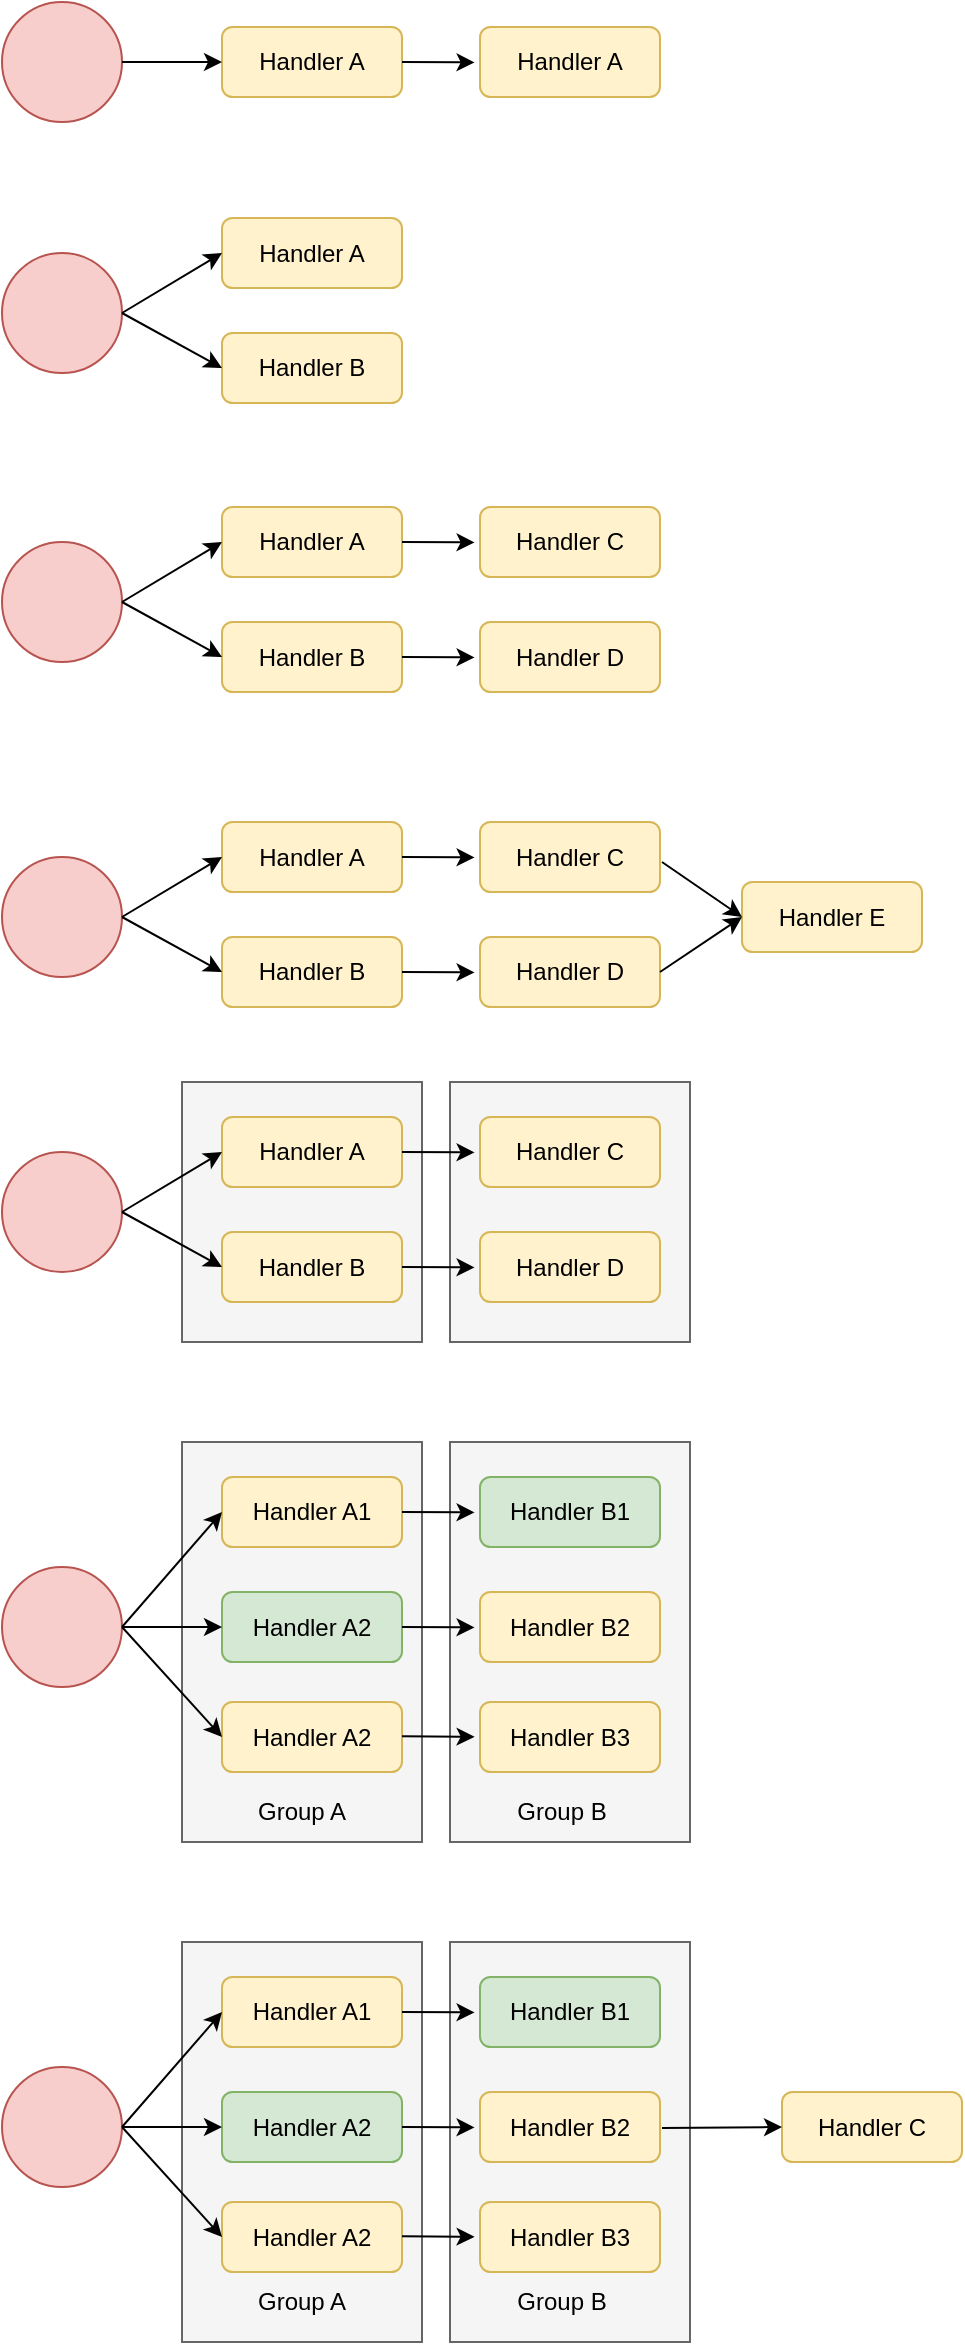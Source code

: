<mxfile version="20.5.3" type="github">
  <diagram id="C5RBs43oDa-KdzZeNtuy" name="Page-1">
    <mxGraphModel dx="981" dy="526" grid="1" gridSize="10" guides="1" tooltips="1" connect="1" arrows="1" fold="1" page="1" pageScale="1" pageWidth="827" pageHeight="1169" math="0" shadow="0">
      <root>
        <mxCell id="WIyWlLk6GJQsqaUBKTNV-0" />
        <mxCell id="WIyWlLk6GJQsqaUBKTNV-1" parent="WIyWlLk6GJQsqaUBKTNV-0" />
        <mxCell id="ee8PxK10upsGAS38Y1EE-46" value="" style="rounded=0;whiteSpace=wrap;html=1;fillColor=#f5f5f5;fontColor=#333333;strokeColor=#666666;" vertex="1" parent="WIyWlLk6GJQsqaUBKTNV-1">
          <mxGeometry x="354" y="970" width="120" height="130" as="geometry" />
        </mxCell>
        <mxCell id="ee8PxK10upsGAS38Y1EE-45" value="" style="rounded=0;whiteSpace=wrap;html=1;fillColor=#f5f5f5;fontColor=#333333;strokeColor=#666666;" vertex="1" parent="WIyWlLk6GJQsqaUBKTNV-1">
          <mxGeometry x="220" y="970" width="120" height="130" as="geometry" />
        </mxCell>
        <mxCell id="ee8PxK10upsGAS38Y1EE-0" value="Handler A" style="rounded=1;whiteSpace=wrap;html=1;fontSize=12;glass=0;strokeWidth=1;shadow=0;fillColor=#fff2cc;strokeColor=#d6b656;" vertex="1" parent="WIyWlLk6GJQsqaUBKTNV-1">
          <mxGeometry x="240" y="442.5" width="90" height="35" as="geometry" />
        </mxCell>
        <mxCell id="ee8PxK10upsGAS38Y1EE-1" value="" style="ellipse;whiteSpace=wrap;html=1;aspect=fixed;fillColor=#f8cecc;strokeColor=#b85450;" vertex="1" parent="WIyWlLk6GJQsqaUBKTNV-1">
          <mxGeometry x="130" y="430" width="60" height="60" as="geometry" />
        </mxCell>
        <mxCell id="ee8PxK10upsGAS38Y1EE-3" value="Handler A" style="rounded=1;whiteSpace=wrap;html=1;fontSize=12;glass=0;strokeWidth=1;shadow=0;fillColor=#fff2cc;strokeColor=#d6b656;" vertex="1" parent="WIyWlLk6GJQsqaUBKTNV-1">
          <mxGeometry x="369" y="442.5" width="90" height="35" as="geometry" />
        </mxCell>
        <mxCell id="ee8PxK10upsGAS38Y1EE-4" value="" style="endArrow=classic;html=1;rounded=0;exitX=1;exitY=0.5;exitDx=0;exitDy=0;" edge="1" parent="WIyWlLk6GJQsqaUBKTNV-1" source="ee8PxK10upsGAS38Y1EE-1" target="ee8PxK10upsGAS38Y1EE-0">
          <mxGeometry width="50" height="50" relative="1" as="geometry">
            <mxPoint x="390" y="617.5" as="sourcePoint" />
            <mxPoint x="440" y="567.5" as="targetPoint" />
          </mxGeometry>
        </mxCell>
        <mxCell id="ee8PxK10upsGAS38Y1EE-5" value="" style="endArrow=classic;html=1;rounded=0;exitX=1;exitY=0.5;exitDx=0;exitDy=0;entryX=-0.03;entryY=0.506;entryDx=0;entryDy=0;entryPerimeter=0;" edge="1" parent="WIyWlLk6GJQsqaUBKTNV-1" source="ee8PxK10upsGAS38Y1EE-0" target="ee8PxK10upsGAS38Y1EE-3">
          <mxGeometry width="50" height="50" relative="1" as="geometry">
            <mxPoint x="200" y="470" as="sourcePoint" />
            <mxPoint x="250" y="470" as="targetPoint" />
          </mxGeometry>
        </mxCell>
        <mxCell id="ee8PxK10upsGAS38Y1EE-6" value="Handler A" style="rounded=1;whiteSpace=wrap;html=1;fontSize=12;glass=0;strokeWidth=1;shadow=0;fillColor=#fff2cc;strokeColor=#d6b656;" vertex="1" parent="WIyWlLk6GJQsqaUBKTNV-1">
          <mxGeometry x="240" y="682.5" width="90" height="35" as="geometry" />
        </mxCell>
        <mxCell id="ee8PxK10upsGAS38Y1EE-7" value="" style="ellipse;whiteSpace=wrap;html=1;aspect=fixed;fillColor=#f8cecc;strokeColor=#b85450;" vertex="1" parent="WIyWlLk6GJQsqaUBKTNV-1">
          <mxGeometry x="130" y="700" width="60" height="60" as="geometry" />
        </mxCell>
        <mxCell id="ee8PxK10upsGAS38Y1EE-8" value="Handler C" style="rounded=1;whiteSpace=wrap;html=1;fontSize=12;glass=0;strokeWidth=1;shadow=0;fillColor=#fff2cc;strokeColor=#d6b656;" vertex="1" parent="WIyWlLk6GJQsqaUBKTNV-1">
          <mxGeometry x="369" y="682.5" width="90" height="35" as="geometry" />
        </mxCell>
        <mxCell id="ee8PxK10upsGAS38Y1EE-9" value="" style="endArrow=classic;html=1;rounded=0;exitX=1;exitY=0.5;exitDx=0;exitDy=0;entryX=0;entryY=0.5;entryDx=0;entryDy=0;" edge="1" parent="WIyWlLk6GJQsqaUBKTNV-1" source="ee8PxK10upsGAS38Y1EE-7" target="ee8PxK10upsGAS38Y1EE-6">
          <mxGeometry width="50" height="50" relative="1" as="geometry">
            <mxPoint x="390" y="857.5" as="sourcePoint" />
            <mxPoint x="440" y="807.5" as="targetPoint" />
          </mxGeometry>
        </mxCell>
        <mxCell id="ee8PxK10upsGAS38Y1EE-10" value="" style="endArrow=classic;html=1;rounded=0;exitX=1;exitY=0.5;exitDx=0;exitDy=0;entryX=-0.03;entryY=0.506;entryDx=0;entryDy=0;entryPerimeter=0;" edge="1" parent="WIyWlLk6GJQsqaUBKTNV-1" source="ee8PxK10upsGAS38Y1EE-6" target="ee8PxK10upsGAS38Y1EE-8">
          <mxGeometry width="50" height="50" relative="1" as="geometry">
            <mxPoint x="200" y="710" as="sourcePoint" />
            <mxPoint x="250" y="710" as="targetPoint" />
          </mxGeometry>
        </mxCell>
        <mxCell id="ee8PxK10upsGAS38Y1EE-11" value="Handler B" style="rounded=1;whiteSpace=wrap;html=1;fontSize=12;glass=0;strokeWidth=1;shadow=0;fillColor=#fff2cc;strokeColor=#d6b656;" vertex="1" parent="WIyWlLk6GJQsqaUBKTNV-1">
          <mxGeometry x="240" y="740" width="90" height="35" as="geometry" />
        </mxCell>
        <mxCell id="ee8PxK10upsGAS38Y1EE-12" value="Handler D" style="rounded=1;whiteSpace=wrap;html=1;fontSize=12;glass=0;strokeWidth=1;shadow=0;fillColor=#fff2cc;strokeColor=#d6b656;" vertex="1" parent="WIyWlLk6GJQsqaUBKTNV-1">
          <mxGeometry x="369" y="740" width="90" height="35" as="geometry" />
        </mxCell>
        <mxCell id="ee8PxK10upsGAS38Y1EE-13" value="" style="endArrow=classic;html=1;rounded=0;exitX=1;exitY=0.5;exitDx=0;exitDy=0;entryX=-0.03;entryY=0.506;entryDx=0;entryDy=0;entryPerimeter=0;" edge="1" parent="WIyWlLk6GJQsqaUBKTNV-1" source="ee8PxK10upsGAS38Y1EE-11" target="ee8PxK10upsGAS38Y1EE-12">
          <mxGeometry width="50" height="50" relative="1" as="geometry">
            <mxPoint x="200" y="767.5" as="sourcePoint" />
            <mxPoint x="250" y="767.5" as="targetPoint" />
          </mxGeometry>
        </mxCell>
        <mxCell id="ee8PxK10upsGAS38Y1EE-14" value="" style="endArrow=classic;html=1;rounded=0;exitX=1;exitY=0.5;exitDx=0;exitDy=0;entryX=0;entryY=0.5;entryDx=0;entryDy=0;" edge="1" parent="WIyWlLk6GJQsqaUBKTNV-1" source="ee8PxK10upsGAS38Y1EE-7" target="ee8PxK10upsGAS38Y1EE-11">
          <mxGeometry width="50" height="50" relative="1" as="geometry">
            <mxPoint x="200" y="740" as="sourcePoint" />
            <mxPoint x="250" y="724.211" as="targetPoint" />
          </mxGeometry>
        </mxCell>
        <mxCell id="ee8PxK10upsGAS38Y1EE-15" value="Handler A" style="rounded=1;whiteSpace=wrap;html=1;fontSize=12;glass=0;strokeWidth=1;shadow=0;fillColor=#fff2cc;strokeColor=#d6b656;" vertex="1" parent="WIyWlLk6GJQsqaUBKTNV-1">
          <mxGeometry x="240" y="840" width="90" height="35" as="geometry" />
        </mxCell>
        <mxCell id="ee8PxK10upsGAS38Y1EE-16" value="" style="ellipse;whiteSpace=wrap;html=1;aspect=fixed;fillColor=#f8cecc;strokeColor=#b85450;" vertex="1" parent="WIyWlLk6GJQsqaUBKTNV-1">
          <mxGeometry x="130" y="857.5" width="60" height="60" as="geometry" />
        </mxCell>
        <mxCell id="ee8PxK10upsGAS38Y1EE-17" value="Handler C" style="rounded=1;whiteSpace=wrap;html=1;fontSize=12;glass=0;strokeWidth=1;shadow=0;fillColor=#fff2cc;strokeColor=#d6b656;" vertex="1" parent="WIyWlLk6GJQsqaUBKTNV-1">
          <mxGeometry x="369" y="840" width="90" height="35" as="geometry" />
        </mxCell>
        <mxCell id="ee8PxK10upsGAS38Y1EE-18" value="" style="endArrow=classic;html=1;rounded=0;exitX=1;exitY=0.5;exitDx=0;exitDy=0;entryX=0;entryY=0.5;entryDx=0;entryDy=0;" edge="1" parent="WIyWlLk6GJQsqaUBKTNV-1" source="ee8PxK10upsGAS38Y1EE-16" target="ee8PxK10upsGAS38Y1EE-15">
          <mxGeometry width="50" height="50" relative="1" as="geometry">
            <mxPoint x="390" y="1015" as="sourcePoint" />
            <mxPoint x="440" y="965" as="targetPoint" />
          </mxGeometry>
        </mxCell>
        <mxCell id="ee8PxK10upsGAS38Y1EE-19" value="" style="endArrow=classic;html=1;rounded=0;exitX=1;exitY=0.5;exitDx=0;exitDy=0;entryX=-0.03;entryY=0.506;entryDx=0;entryDy=0;entryPerimeter=0;" edge="1" parent="WIyWlLk6GJQsqaUBKTNV-1" source="ee8PxK10upsGAS38Y1EE-15" target="ee8PxK10upsGAS38Y1EE-17">
          <mxGeometry width="50" height="50" relative="1" as="geometry">
            <mxPoint x="200" y="867.5" as="sourcePoint" />
            <mxPoint x="250" y="867.5" as="targetPoint" />
          </mxGeometry>
        </mxCell>
        <mxCell id="ee8PxK10upsGAS38Y1EE-20" value="Handler B" style="rounded=1;whiteSpace=wrap;html=1;fontSize=12;glass=0;strokeWidth=1;shadow=0;fillColor=#fff2cc;strokeColor=#d6b656;" vertex="1" parent="WIyWlLk6GJQsqaUBKTNV-1">
          <mxGeometry x="240" y="897.5" width="90" height="35" as="geometry" />
        </mxCell>
        <mxCell id="ee8PxK10upsGAS38Y1EE-21" value="Handler D" style="rounded=1;whiteSpace=wrap;html=1;fontSize=12;glass=0;strokeWidth=1;shadow=0;fillColor=#fff2cc;strokeColor=#d6b656;" vertex="1" parent="WIyWlLk6GJQsqaUBKTNV-1">
          <mxGeometry x="369" y="897.5" width="90" height="35" as="geometry" />
        </mxCell>
        <mxCell id="ee8PxK10upsGAS38Y1EE-22" value="" style="endArrow=classic;html=1;rounded=0;exitX=1;exitY=0.5;exitDx=0;exitDy=0;entryX=-0.03;entryY=0.506;entryDx=0;entryDy=0;entryPerimeter=0;" edge="1" parent="WIyWlLk6GJQsqaUBKTNV-1" source="ee8PxK10upsGAS38Y1EE-20" target="ee8PxK10upsGAS38Y1EE-21">
          <mxGeometry width="50" height="50" relative="1" as="geometry">
            <mxPoint x="200" y="925" as="sourcePoint" />
            <mxPoint x="250" y="925" as="targetPoint" />
          </mxGeometry>
        </mxCell>
        <mxCell id="ee8PxK10upsGAS38Y1EE-23" value="" style="endArrow=classic;html=1;rounded=0;exitX=1;exitY=0.5;exitDx=0;exitDy=0;entryX=0;entryY=0.5;entryDx=0;entryDy=0;" edge="1" parent="WIyWlLk6GJQsqaUBKTNV-1" source="ee8PxK10upsGAS38Y1EE-16" target="ee8PxK10upsGAS38Y1EE-20">
          <mxGeometry width="50" height="50" relative="1" as="geometry">
            <mxPoint x="200" y="897.5" as="sourcePoint" />
            <mxPoint x="250" y="881.711" as="targetPoint" />
          </mxGeometry>
        </mxCell>
        <mxCell id="ee8PxK10upsGAS38Y1EE-24" value="Handler E" style="rounded=1;whiteSpace=wrap;html=1;fontSize=12;glass=0;strokeWidth=1;shadow=0;fillColor=#fff2cc;strokeColor=#d6b656;" vertex="1" parent="WIyWlLk6GJQsqaUBKTNV-1">
          <mxGeometry x="500" y="870" width="90" height="35" as="geometry" />
        </mxCell>
        <mxCell id="ee8PxK10upsGAS38Y1EE-25" value="" style="endArrow=classic;html=1;rounded=0;entryX=0;entryY=0.5;entryDx=0;entryDy=0;" edge="1" parent="WIyWlLk6GJQsqaUBKTNV-1" target="ee8PxK10upsGAS38Y1EE-24">
          <mxGeometry width="50" height="50" relative="1" as="geometry">
            <mxPoint x="460" y="860" as="sourcePoint" />
            <mxPoint x="376.3" y="867.71" as="targetPoint" />
          </mxGeometry>
        </mxCell>
        <mxCell id="ee8PxK10upsGAS38Y1EE-26" value="" style="endArrow=classic;html=1;rounded=0;entryX=0;entryY=0.5;entryDx=0;entryDy=0;exitX=1;exitY=0.5;exitDx=0;exitDy=0;" edge="1" parent="WIyWlLk6GJQsqaUBKTNV-1" source="ee8PxK10upsGAS38Y1EE-21" target="ee8PxK10upsGAS38Y1EE-24">
          <mxGeometry width="50" height="50" relative="1" as="geometry">
            <mxPoint x="470" y="870" as="sourcePoint" />
            <mxPoint x="510" y="897.5" as="targetPoint" />
          </mxGeometry>
        </mxCell>
        <mxCell id="ee8PxK10upsGAS38Y1EE-27" value="Handler A" style="rounded=1;whiteSpace=wrap;html=1;fontSize=12;glass=0;strokeWidth=1;shadow=0;fillColor=#fff2cc;strokeColor=#d6b656;" vertex="1" parent="WIyWlLk6GJQsqaUBKTNV-1">
          <mxGeometry x="240" y="538" width="90" height="35" as="geometry" />
        </mxCell>
        <mxCell id="ee8PxK10upsGAS38Y1EE-28" value="" style="ellipse;whiteSpace=wrap;html=1;aspect=fixed;fillColor=#f8cecc;strokeColor=#b85450;" vertex="1" parent="WIyWlLk6GJQsqaUBKTNV-1">
          <mxGeometry x="130" y="555.5" width="60" height="60" as="geometry" />
        </mxCell>
        <mxCell id="ee8PxK10upsGAS38Y1EE-29" value="" style="endArrow=classic;html=1;rounded=0;exitX=1;exitY=0.5;exitDx=0;exitDy=0;entryX=0;entryY=0.5;entryDx=0;entryDy=0;" edge="1" parent="WIyWlLk6GJQsqaUBKTNV-1" source="ee8PxK10upsGAS38Y1EE-28" target="ee8PxK10upsGAS38Y1EE-27">
          <mxGeometry width="50" height="50" relative="1" as="geometry">
            <mxPoint x="390" y="713" as="sourcePoint" />
            <mxPoint x="440" y="663" as="targetPoint" />
          </mxGeometry>
        </mxCell>
        <mxCell id="ee8PxK10upsGAS38Y1EE-30" value="Handler B" style="rounded=1;whiteSpace=wrap;html=1;fontSize=12;glass=0;strokeWidth=1;shadow=0;fillColor=#fff2cc;strokeColor=#d6b656;" vertex="1" parent="WIyWlLk6GJQsqaUBKTNV-1">
          <mxGeometry x="240" y="595.5" width="90" height="35" as="geometry" />
        </mxCell>
        <mxCell id="ee8PxK10upsGAS38Y1EE-31" value="" style="endArrow=classic;html=1;rounded=0;exitX=1;exitY=0.5;exitDx=0;exitDy=0;entryX=0;entryY=0.5;entryDx=0;entryDy=0;" edge="1" parent="WIyWlLk6GJQsqaUBKTNV-1" source="ee8PxK10upsGAS38Y1EE-28" target="ee8PxK10upsGAS38Y1EE-30">
          <mxGeometry width="50" height="50" relative="1" as="geometry">
            <mxPoint x="200" y="595.5" as="sourcePoint" />
            <mxPoint x="250" y="579.711" as="targetPoint" />
          </mxGeometry>
        </mxCell>
        <mxCell id="ee8PxK10upsGAS38Y1EE-32" value="Handler A" style="rounded=1;whiteSpace=wrap;html=1;fontSize=12;glass=0;strokeWidth=1;shadow=0;fillColor=#fff2cc;strokeColor=#d6b656;" vertex="1" parent="WIyWlLk6GJQsqaUBKTNV-1">
          <mxGeometry x="240" y="987.5" width="90" height="35" as="geometry" />
        </mxCell>
        <mxCell id="ee8PxK10upsGAS38Y1EE-33" value="" style="ellipse;whiteSpace=wrap;html=1;aspect=fixed;fillColor=#f8cecc;strokeColor=#b85450;" vertex="1" parent="WIyWlLk6GJQsqaUBKTNV-1">
          <mxGeometry x="130" y="1005" width="60" height="60" as="geometry" />
        </mxCell>
        <mxCell id="ee8PxK10upsGAS38Y1EE-34" value="Handler C" style="rounded=1;whiteSpace=wrap;html=1;fontSize=12;glass=0;strokeWidth=1;shadow=0;fillColor=#fff2cc;strokeColor=#d6b656;" vertex="1" parent="WIyWlLk6GJQsqaUBKTNV-1">
          <mxGeometry x="369" y="987.5" width="90" height="35" as="geometry" />
        </mxCell>
        <mxCell id="ee8PxK10upsGAS38Y1EE-35" value="" style="endArrow=classic;html=1;rounded=0;exitX=1;exitY=0.5;exitDx=0;exitDy=0;entryX=0;entryY=0.5;entryDx=0;entryDy=0;" edge="1" parent="WIyWlLk6GJQsqaUBKTNV-1" source="ee8PxK10upsGAS38Y1EE-33" target="ee8PxK10upsGAS38Y1EE-32">
          <mxGeometry width="50" height="50" relative="1" as="geometry">
            <mxPoint x="390" y="1162.5" as="sourcePoint" />
            <mxPoint x="440" y="1112.5" as="targetPoint" />
          </mxGeometry>
        </mxCell>
        <mxCell id="ee8PxK10upsGAS38Y1EE-36" value="" style="endArrow=classic;html=1;rounded=0;exitX=1;exitY=0.5;exitDx=0;exitDy=0;entryX=-0.03;entryY=0.506;entryDx=0;entryDy=0;entryPerimeter=0;" edge="1" parent="WIyWlLk6GJQsqaUBKTNV-1" source="ee8PxK10upsGAS38Y1EE-32" target="ee8PxK10upsGAS38Y1EE-34">
          <mxGeometry width="50" height="50" relative="1" as="geometry">
            <mxPoint x="200" y="1015" as="sourcePoint" />
            <mxPoint x="250" y="1015" as="targetPoint" />
          </mxGeometry>
        </mxCell>
        <mxCell id="ee8PxK10upsGAS38Y1EE-37" value="Handler B" style="rounded=1;whiteSpace=wrap;html=1;fontSize=12;glass=0;strokeWidth=1;shadow=0;fillColor=#fff2cc;strokeColor=#d6b656;" vertex="1" parent="WIyWlLk6GJQsqaUBKTNV-1">
          <mxGeometry x="240" y="1045" width="90" height="35" as="geometry" />
        </mxCell>
        <mxCell id="ee8PxK10upsGAS38Y1EE-38" value="Handler D" style="rounded=1;whiteSpace=wrap;html=1;fontSize=12;glass=0;strokeWidth=1;shadow=0;fillColor=#fff2cc;strokeColor=#d6b656;" vertex="1" parent="WIyWlLk6GJQsqaUBKTNV-1">
          <mxGeometry x="369" y="1045" width="90" height="35" as="geometry" />
        </mxCell>
        <mxCell id="ee8PxK10upsGAS38Y1EE-39" value="" style="endArrow=classic;html=1;rounded=0;exitX=1;exitY=0.5;exitDx=0;exitDy=0;entryX=-0.03;entryY=0.506;entryDx=0;entryDy=0;entryPerimeter=0;" edge="1" parent="WIyWlLk6GJQsqaUBKTNV-1" source="ee8PxK10upsGAS38Y1EE-37" target="ee8PxK10upsGAS38Y1EE-38">
          <mxGeometry width="50" height="50" relative="1" as="geometry">
            <mxPoint x="200" y="1072.5" as="sourcePoint" />
            <mxPoint x="250" y="1072.5" as="targetPoint" />
          </mxGeometry>
        </mxCell>
        <mxCell id="ee8PxK10upsGAS38Y1EE-40" value="" style="endArrow=classic;html=1;rounded=0;exitX=1;exitY=0.5;exitDx=0;exitDy=0;entryX=0;entryY=0.5;entryDx=0;entryDy=0;" edge="1" parent="WIyWlLk6GJQsqaUBKTNV-1" source="ee8PxK10upsGAS38Y1EE-33" target="ee8PxK10upsGAS38Y1EE-37">
          <mxGeometry width="50" height="50" relative="1" as="geometry">
            <mxPoint x="200" y="1045" as="sourcePoint" />
            <mxPoint x="250" y="1029.211" as="targetPoint" />
          </mxGeometry>
        </mxCell>
        <mxCell id="ee8PxK10upsGAS38Y1EE-47" value="" style="rounded=0;whiteSpace=wrap;html=1;fillColor=#f5f5f5;fontColor=#333333;strokeColor=#666666;" vertex="1" parent="WIyWlLk6GJQsqaUBKTNV-1">
          <mxGeometry x="354" y="1150" width="120" height="200" as="geometry" />
        </mxCell>
        <mxCell id="ee8PxK10upsGAS38Y1EE-48" value="" style="rounded=0;whiteSpace=wrap;html=1;fillColor=#f5f5f5;fontColor=#333333;strokeColor=#666666;" vertex="1" parent="WIyWlLk6GJQsqaUBKTNV-1">
          <mxGeometry x="220" y="1150" width="120" height="200" as="geometry" />
        </mxCell>
        <mxCell id="ee8PxK10upsGAS38Y1EE-49" value="Handler A1" style="rounded=1;whiteSpace=wrap;html=1;fontSize=12;glass=0;strokeWidth=1;shadow=0;fillColor=#fff2cc;strokeColor=#d6b656;" vertex="1" parent="WIyWlLk6GJQsqaUBKTNV-1">
          <mxGeometry x="240" y="1167.5" width="90" height="35" as="geometry" />
        </mxCell>
        <mxCell id="ee8PxK10upsGAS38Y1EE-50" value="" style="ellipse;whiteSpace=wrap;html=1;aspect=fixed;fillColor=#f8cecc;strokeColor=#b85450;" vertex="1" parent="WIyWlLk6GJQsqaUBKTNV-1">
          <mxGeometry x="130" y="1212.5" width="60" height="60" as="geometry" />
        </mxCell>
        <mxCell id="ee8PxK10upsGAS38Y1EE-51" value="Handler B1" style="rounded=1;whiteSpace=wrap;html=1;fontSize=12;glass=0;strokeWidth=1;shadow=0;fillColor=#d5e8d4;strokeColor=#82b366;" vertex="1" parent="WIyWlLk6GJQsqaUBKTNV-1">
          <mxGeometry x="369" y="1167.5" width="90" height="35" as="geometry" />
        </mxCell>
        <mxCell id="ee8PxK10upsGAS38Y1EE-52" value="" style="endArrow=classic;html=1;rounded=0;exitX=1;exitY=0.5;exitDx=0;exitDy=0;entryX=0;entryY=0.5;entryDx=0;entryDy=0;" edge="1" parent="WIyWlLk6GJQsqaUBKTNV-1" source="ee8PxK10upsGAS38Y1EE-50" target="ee8PxK10upsGAS38Y1EE-49">
          <mxGeometry width="50" height="50" relative="1" as="geometry">
            <mxPoint x="390" y="1342.5" as="sourcePoint" />
            <mxPoint x="440" y="1292.5" as="targetPoint" />
          </mxGeometry>
        </mxCell>
        <mxCell id="ee8PxK10upsGAS38Y1EE-53" value="" style="endArrow=classic;html=1;rounded=0;exitX=1;exitY=0.5;exitDx=0;exitDy=0;entryX=-0.03;entryY=0.506;entryDx=0;entryDy=0;entryPerimeter=0;" edge="1" parent="WIyWlLk6GJQsqaUBKTNV-1" source="ee8PxK10upsGAS38Y1EE-49" target="ee8PxK10upsGAS38Y1EE-51">
          <mxGeometry width="50" height="50" relative="1" as="geometry">
            <mxPoint x="200" y="1195" as="sourcePoint" />
            <mxPoint x="250" y="1195" as="targetPoint" />
          </mxGeometry>
        </mxCell>
        <mxCell id="ee8PxK10upsGAS38Y1EE-54" value="Handler A2" style="rounded=1;whiteSpace=wrap;html=1;fontSize=12;glass=0;strokeWidth=1;shadow=0;fillColor=#d5e8d4;strokeColor=#82b366;" vertex="1" parent="WIyWlLk6GJQsqaUBKTNV-1">
          <mxGeometry x="240" y="1225" width="90" height="35" as="geometry" />
        </mxCell>
        <mxCell id="ee8PxK10upsGAS38Y1EE-55" value="Handler B2" style="rounded=1;whiteSpace=wrap;html=1;fontSize=12;glass=0;strokeWidth=1;shadow=0;fillColor=#fff2cc;strokeColor=#d6b656;" vertex="1" parent="WIyWlLk6GJQsqaUBKTNV-1">
          <mxGeometry x="369" y="1225" width="90" height="35" as="geometry" />
        </mxCell>
        <mxCell id="ee8PxK10upsGAS38Y1EE-56" value="" style="endArrow=classic;html=1;rounded=0;exitX=1;exitY=0.5;exitDx=0;exitDy=0;entryX=-0.03;entryY=0.506;entryDx=0;entryDy=0;entryPerimeter=0;" edge="1" parent="WIyWlLk6GJQsqaUBKTNV-1" source="ee8PxK10upsGAS38Y1EE-54" target="ee8PxK10upsGAS38Y1EE-55">
          <mxGeometry width="50" height="50" relative="1" as="geometry">
            <mxPoint x="200" y="1252.5" as="sourcePoint" />
            <mxPoint x="250" y="1252.5" as="targetPoint" />
          </mxGeometry>
        </mxCell>
        <mxCell id="ee8PxK10upsGAS38Y1EE-57" value="" style="endArrow=classic;html=1;rounded=0;exitX=1;exitY=0.5;exitDx=0;exitDy=0;entryX=0;entryY=0.5;entryDx=0;entryDy=0;" edge="1" parent="WIyWlLk6GJQsqaUBKTNV-1" source="ee8PxK10upsGAS38Y1EE-50" target="ee8PxK10upsGAS38Y1EE-54">
          <mxGeometry width="50" height="50" relative="1" as="geometry">
            <mxPoint x="200" y="1225" as="sourcePoint" />
            <mxPoint x="250" y="1209.211" as="targetPoint" />
          </mxGeometry>
        </mxCell>
        <mxCell id="ee8PxK10upsGAS38Y1EE-58" value="Handler A2" style="rounded=1;whiteSpace=wrap;html=1;fontSize=12;glass=0;strokeWidth=1;shadow=0;fillColor=#fff2cc;strokeColor=#d6b656;" vertex="1" parent="WIyWlLk6GJQsqaUBKTNV-1">
          <mxGeometry x="240" y="1280" width="90" height="35" as="geometry" />
        </mxCell>
        <mxCell id="ee8PxK10upsGAS38Y1EE-59" value="Handler B3" style="rounded=1;whiteSpace=wrap;html=1;fontSize=12;glass=0;strokeWidth=1;shadow=0;fillColor=#fff2cc;strokeColor=#d6b656;" vertex="1" parent="WIyWlLk6GJQsqaUBKTNV-1">
          <mxGeometry x="369" y="1280" width="90" height="35" as="geometry" />
        </mxCell>
        <mxCell id="ee8PxK10upsGAS38Y1EE-60" value="" style="rounded=0;whiteSpace=wrap;html=1;fillColor=#f5f5f5;fontColor=#333333;strokeColor=#666666;" vertex="1" parent="WIyWlLk6GJQsqaUBKTNV-1">
          <mxGeometry x="354" y="1400" width="120" height="200" as="geometry" />
        </mxCell>
        <mxCell id="ee8PxK10upsGAS38Y1EE-61" value="" style="rounded=0;whiteSpace=wrap;html=1;fillColor=#f5f5f5;fontColor=#333333;strokeColor=#666666;" vertex="1" parent="WIyWlLk6GJQsqaUBKTNV-1">
          <mxGeometry x="220" y="1400" width="120" height="200" as="geometry" />
        </mxCell>
        <mxCell id="ee8PxK10upsGAS38Y1EE-62" value="Handler A1" style="rounded=1;whiteSpace=wrap;html=1;fontSize=12;glass=0;strokeWidth=1;shadow=0;fillColor=#fff2cc;strokeColor=#d6b656;" vertex="1" parent="WIyWlLk6GJQsqaUBKTNV-1">
          <mxGeometry x="240" y="1417.5" width="90" height="35" as="geometry" />
        </mxCell>
        <mxCell id="ee8PxK10upsGAS38Y1EE-63" value="" style="ellipse;whiteSpace=wrap;html=1;aspect=fixed;fillColor=#f8cecc;strokeColor=#b85450;" vertex="1" parent="WIyWlLk6GJQsqaUBKTNV-1">
          <mxGeometry x="130" y="1462.5" width="60" height="60" as="geometry" />
        </mxCell>
        <mxCell id="ee8PxK10upsGAS38Y1EE-64" value="Handler B1" style="rounded=1;whiteSpace=wrap;html=1;fontSize=12;glass=0;strokeWidth=1;shadow=0;fillColor=#d5e8d4;strokeColor=#82b366;" vertex="1" parent="WIyWlLk6GJQsqaUBKTNV-1">
          <mxGeometry x="369" y="1417.5" width="90" height="35" as="geometry" />
        </mxCell>
        <mxCell id="ee8PxK10upsGAS38Y1EE-65" value="" style="endArrow=classic;html=1;rounded=0;exitX=1;exitY=0.5;exitDx=0;exitDy=0;entryX=0;entryY=0.5;entryDx=0;entryDy=0;" edge="1" parent="WIyWlLk6GJQsqaUBKTNV-1" source="ee8PxK10upsGAS38Y1EE-63" target="ee8PxK10upsGAS38Y1EE-62">
          <mxGeometry width="50" height="50" relative="1" as="geometry">
            <mxPoint x="390" y="1592.5" as="sourcePoint" />
            <mxPoint x="440" y="1542.5" as="targetPoint" />
          </mxGeometry>
        </mxCell>
        <mxCell id="ee8PxK10upsGAS38Y1EE-66" value="" style="endArrow=classic;html=1;rounded=0;exitX=1;exitY=0.5;exitDx=0;exitDy=0;entryX=-0.03;entryY=0.506;entryDx=0;entryDy=0;entryPerimeter=0;" edge="1" parent="WIyWlLk6GJQsqaUBKTNV-1" source="ee8PxK10upsGAS38Y1EE-62" target="ee8PxK10upsGAS38Y1EE-64">
          <mxGeometry width="50" height="50" relative="1" as="geometry">
            <mxPoint x="200" y="1445" as="sourcePoint" />
            <mxPoint x="250" y="1445" as="targetPoint" />
          </mxGeometry>
        </mxCell>
        <mxCell id="ee8PxK10upsGAS38Y1EE-67" value="Handler A2" style="rounded=1;whiteSpace=wrap;html=1;fontSize=12;glass=0;strokeWidth=1;shadow=0;fillColor=#d5e8d4;strokeColor=#82b366;" vertex="1" parent="WIyWlLk6GJQsqaUBKTNV-1">
          <mxGeometry x="240" y="1475" width="90" height="35" as="geometry" />
        </mxCell>
        <mxCell id="ee8PxK10upsGAS38Y1EE-68" value="Handler B2" style="rounded=1;whiteSpace=wrap;html=1;fontSize=12;glass=0;strokeWidth=1;shadow=0;fillColor=#fff2cc;strokeColor=#d6b656;" vertex="1" parent="WIyWlLk6GJQsqaUBKTNV-1">
          <mxGeometry x="369" y="1475" width="90" height="35" as="geometry" />
        </mxCell>
        <mxCell id="ee8PxK10upsGAS38Y1EE-69" value="" style="endArrow=classic;html=1;rounded=0;exitX=1;exitY=0.5;exitDx=0;exitDy=0;entryX=-0.03;entryY=0.506;entryDx=0;entryDy=0;entryPerimeter=0;" edge="1" parent="WIyWlLk6GJQsqaUBKTNV-1" source="ee8PxK10upsGAS38Y1EE-67" target="ee8PxK10upsGAS38Y1EE-68">
          <mxGeometry width="50" height="50" relative="1" as="geometry">
            <mxPoint x="200" y="1502.5" as="sourcePoint" />
            <mxPoint x="250" y="1502.5" as="targetPoint" />
          </mxGeometry>
        </mxCell>
        <mxCell id="ee8PxK10upsGAS38Y1EE-70" value="" style="endArrow=classic;html=1;rounded=0;exitX=1;exitY=0.5;exitDx=0;exitDy=0;entryX=0;entryY=0.5;entryDx=0;entryDy=0;" edge="1" parent="WIyWlLk6GJQsqaUBKTNV-1" source="ee8PxK10upsGAS38Y1EE-63" target="ee8PxK10upsGAS38Y1EE-67">
          <mxGeometry width="50" height="50" relative="1" as="geometry">
            <mxPoint x="200" y="1475" as="sourcePoint" />
            <mxPoint x="250" y="1459.211" as="targetPoint" />
          </mxGeometry>
        </mxCell>
        <mxCell id="ee8PxK10upsGAS38Y1EE-71" value="Handler A2" style="rounded=1;whiteSpace=wrap;html=1;fontSize=12;glass=0;strokeWidth=1;shadow=0;fillColor=#fff2cc;strokeColor=#d6b656;" vertex="1" parent="WIyWlLk6GJQsqaUBKTNV-1">
          <mxGeometry x="240" y="1530" width="90" height="35" as="geometry" />
        </mxCell>
        <mxCell id="ee8PxK10upsGAS38Y1EE-72" value="Handler B3" style="rounded=1;whiteSpace=wrap;html=1;fontSize=12;glass=0;strokeWidth=1;shadow=0;fillColor=#fff2cc;strokeColor=#d6b656;" vertex="1" parent="WIyWlLk6GJQsqaUBKTNV-1">
          <mxGeometry x="369" y="1530" width="90" height="35" as="geometry" />
        </mxCell>
        <mxCell id="ee8PxK10upsGAS38Y1EE-73" value="Handler C" style="rounded=1;whiteSpace=wrap;html=1;fontSize=12;glass=0;strokeWidth=1;shadow=0;fillColor=#fff2cc;strokeColor=#d6b656;" vertex="1" parent="WIyWlLk6GJQsqaUBKTNV-1">
          <mxGeometry x="520" y="1475" width="90" height="35" as="geometry" />
        </mxCell>
        <mxCell id="ee8PxK10upsGAS38Y1EE-74" value="" style="endArrow=classic;html=1;rounded=0;exitX=1;exitY=0.5;exitDx=0;exitDy=0;entryX=0;entryY=0.5;entryDx=0;entryDy=0;" edge="1" parent="WIyWlLk6GJQsqaUBKTNV-1" source="ee8PxK10upsGAS38Y1EE-63" target="ee8PxK10upsGAS38Y1EE-71">
          <mxGeometry width="50" height="50" relative="1" as="geometry">
            <mxPoint x="200" y="1502.5" as="sourcePoint" />
            <mxPoint x="250" y="1445" as="targetPoint" />
          </mxGeometry>
        </mxCell>
        <mxCell id="ee8PxK10upsGAS38Y1EE-75" value="" style="endArrow=classic;html=1;rounded=0;exitX=1;exitY=0.5;exitDx=0;exitDy=0;entryX=0;entryY=0.5;entryDx=0;entryDy=0;" edge="1" parent="WIyWlLk6GJQsqaUBKTNV-1" source="ee8PxK10upsGAS38Y1EE-50" target="ee8PxK10upsGAS38Y1EE-58">
          <mxGeometry width="50" height="50" relative="1" as="geometry">
            <mxPoint x="200" y="1252.5" as="sourcePoint" />
            <mxPoint x="250" y="1195" as="targetPoint" />
          </mxGeometry>
        </mxCell>
        <mxCell id="ee8PxK10upsGAS38Y1EE-76" value="" style="endArrow=classic;html=1;rounded=0;entryX=0;entryY=0.5;entryDx=0;entryDy=0;" edge="1" parent="WIyWlLk6GJQsqaUBKTNV-1" target="ee8PxK10upsGAS38Y1EE-73">
          <mxGeometry width="50" height="50" relative="1" as="geometry">
            <mxPoint x="460" y="1493" as="sourcePoint" />
            <mxPoint x="250" y="1445" as="targetPoint" />
          </mxGeometry>
        </mxCell>
        <mxCell id="ee8PxK10upsGAS38Y1EE-77" value="Group A" style="text;html=1;strokeColor=none;fillColor=none;align=center;verticalAlign=middle;whiteSpace=wrap;rounded=0;" vertex="1" parent="WIyWlLk6GJQsqaUBKTNV-1">
          <mxGeometry x="250" y="1320" width="60" height="30" as="geometry" />
        </mxCell>
        <mxCell id="ee8PxK10upsGAS38Y1EE-78" value="Group B" style="text;html=1;strokeColor=none;fillColor=none;align=center;verticalAlign=middle;whiteSpace=wrap;rounded=0;" vertex="1" parent="WIyWlLk6GJQsqaUBKTNV-1">
          <mxGeometry x="380" y="1320" width="60" height="30" as="geometry" />
        </mxCell>
        <mxCell id="ee8PxK10upsGAS38Y1EE-79" value="Group A" style="text;html=1;strokeColor=none;fillColor=none;align=center;verticalAlign=middle;whiteSpace=wrap;rounded=0;" vertex="1" parent="WIyWlLk6GJQsqaUBKTNV-1">
          <mxGeometry x="250" y="1565" width="60" height="30" as="geometry" />
        </mxCell>
        <mxCell id="ee8PxK10upsGAS38Y1EE-80" value="Group B" style="text;html=1;strokeColor=none;fillColor=none;align=center;verticalAlign=middle;whiteSpace=wrap;rounded=0;" vertex="1" parent="WIyWlLk6GJQsqaUBKTNV-1">
          <mxGeometry x="380" y="1565" width="60" height="30" as="geometry" />
        </mxCell>
        <mxCell id="ee8PxK10upsGAS38Y1EE-81" value="" style="endArrow=classic;html=1;rounded=0;exitX=1;exitY=0.5;exitDx=0;exitDy=0;entryX=-0.03;entryY=0.506;entryDx=0;entryDy=0;entryPerimeter=0;" edge="1" parent="WIyWlLk6GJQsqaUBKTNV-1">
          <mxGeometry width="50" height="50" relative="1" as="geometry">
            <mxPoint x="330" y="1297.16" as="sourcePoint" />
            <mxPoint x="366.3" y="1297.37" as="targetPoint" />
          </mxGeometry>
        </mxCell>
        <mxCell id="ee8PxK10upsGAS38Y1EE-82" value="" style="endArrow=classic;html=1;rounded=0;exitX=1;exitY=0.5;exitDx=0;exitDy=0;entryX=-0.03;entryY=0.506;entryDx=0;entryDy=0;entryPerimeter=0;" edge="1" parent="WIyWlLk6GJQsqaUBKTNV-1">
          <mxGeometry width="50" height="50" relative="1" as="geometry">
            <mxPoint x="330" y="1547.16" as="sourcePoint" />
            <mxPoint x="366.3" y="1547.37" as="targetPoint" />
          </mxGeometry>
        </mxCell>
      </root>
    </mxGraphModel>
  </diagram>
</mxfile>

